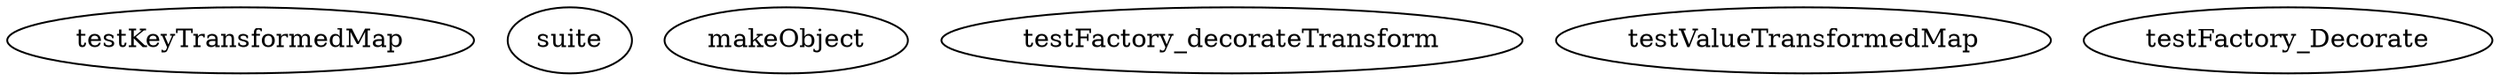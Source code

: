 digraph G {
testKeyTransformedMap;
suite;
makeObject;
testFactory_decorateTransform;
testValueTransformedMap;
testFactory_Decorate;
}
